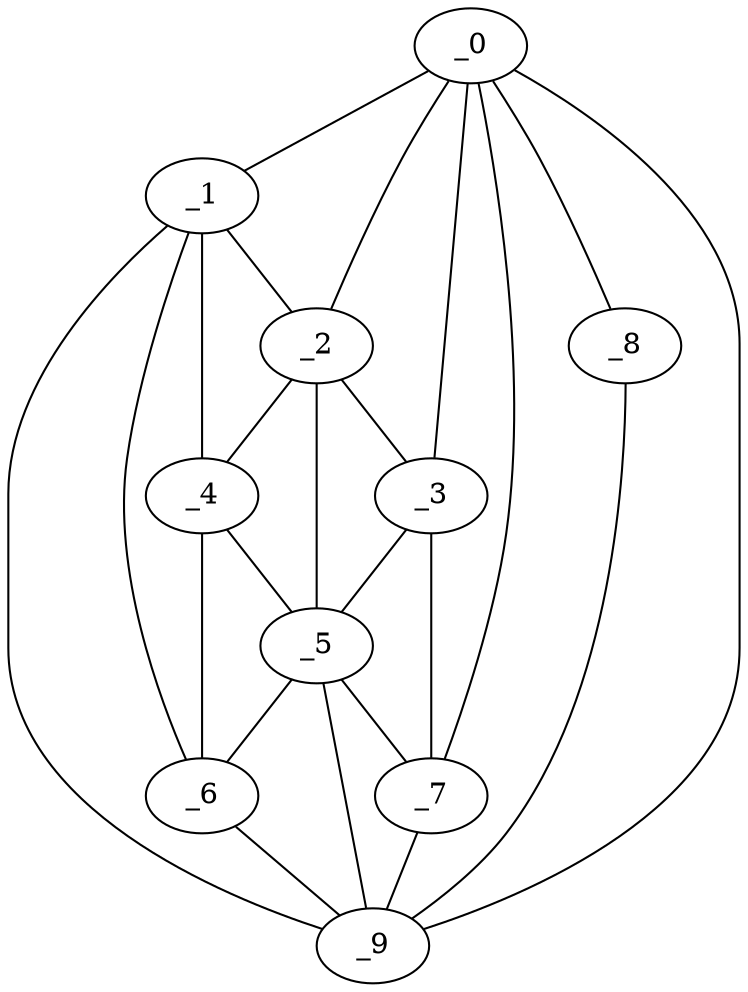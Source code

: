 graph "obj45__255.gxl" {
	_0	 [x=22,
		y=15];
	_1	 [x=101,
		y=61];
	_0 -- _1	 [valence=2];
	_2	 [x=101,
		y=83];
	_0 -- _2	 [valence=2];
	_3	 [x=101,
		y=89];
	_0 -- _3	 [valence=1];
	_7	 [x=105,
		y=114];
	_0 -- _7	 [valence=1];
	_8	 [x=107,
		y=16];
	_0 -- _8	 [valence=1];
	_9	 [x=107,
		y=43];
	_0 -- _9	 [valence=2];
	_1 -- _2	 [valence=1];
	_4	 [x=102,
		y=78];
	_1 -- _4	 [valence=2];
	_6	 [x=105,
		y=54];
	_1 -- _6	 [valence=2];
	_1 -- _9	 [valence=2];
	_2 -- _3	 [valence=2];
	_2 -- _4	 [valence=2];
	_5	 [x=104,
		y=95];
	_2 -- _5	 [valence=2];
	_3 -- _5	 [valence=1];
	_3 -- _7	 [valence=2];
	_4 -- _5	 [valence=2];
	_4 -- _6	 [valence=2];
	_5 -- _6	 [valence=2];
	_5 -- _7	 [valence=2];
	_5 -- _9	 [valence=1];
	_6 -- _9	 [valence=2];
	_7 -- _9	 [valence=1];
	_8 -- _9	 [valence=1];
}
